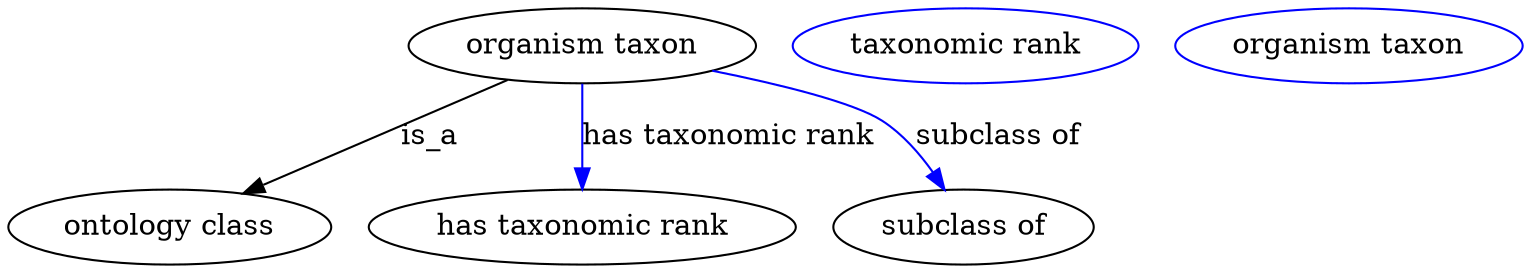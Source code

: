 digraph {
	graph [bb="0,0,726.54,123"];
	node [label="\N"];
	"organism taxon"	 [height=0.5,
		label="organism taxon",
		pos="275.34,105",
		width=2.3109];
	"ontology class"	 [height=0.5,
		pos="77.343,18",
		width=2.1484];
	"organism taxon" -> "ontology class"	 [label=is_a,
		lp="202.34,61.5",
		pos="e,113.59,33.927 238.56,88.84 205.96,74.511 158.2,53.527 123.12,38.116"];
	"has taxonomic rank"	 [height=0.5,
		pos="275.34,18",
		width=2.8525];
	"organism taxon" -> "has taxonomic rank"	 [color=blue,
		label="has taxonomic rank",
		lp="346.34,61.5",
		pos="e,275.34,36.003 275.34,86.974 275.34,75.192 275.34,59.561 275.34,46.158",
		style=solid];
	"subclass of"	 [height=0.5,
		pos="458.34,18",
		width=1.7332];
	"organism taxon" -> "subclass of"	 [color=blue,
		label="subclass of",
		lp="476.34,61.5",
		pos="e,449.43,36.132 335.04,92.311 372.03,84.098 413.87,74.029 421.34,69 430.46,62.861 438.12,53.682 444.07,44.796",
		style=solid];
	"organism taxon_has taxonomic rank"	 [color=blue,
		height=0.5,
		label="taxonomic rank",
		pos="459.34,105",
		width=2.3109];
	"organism taxon_subclass of"	 [color=blue,
		height=0.5,
		label="organism taxon",
		pos="643.34,105",
		width=2.3109];
}
